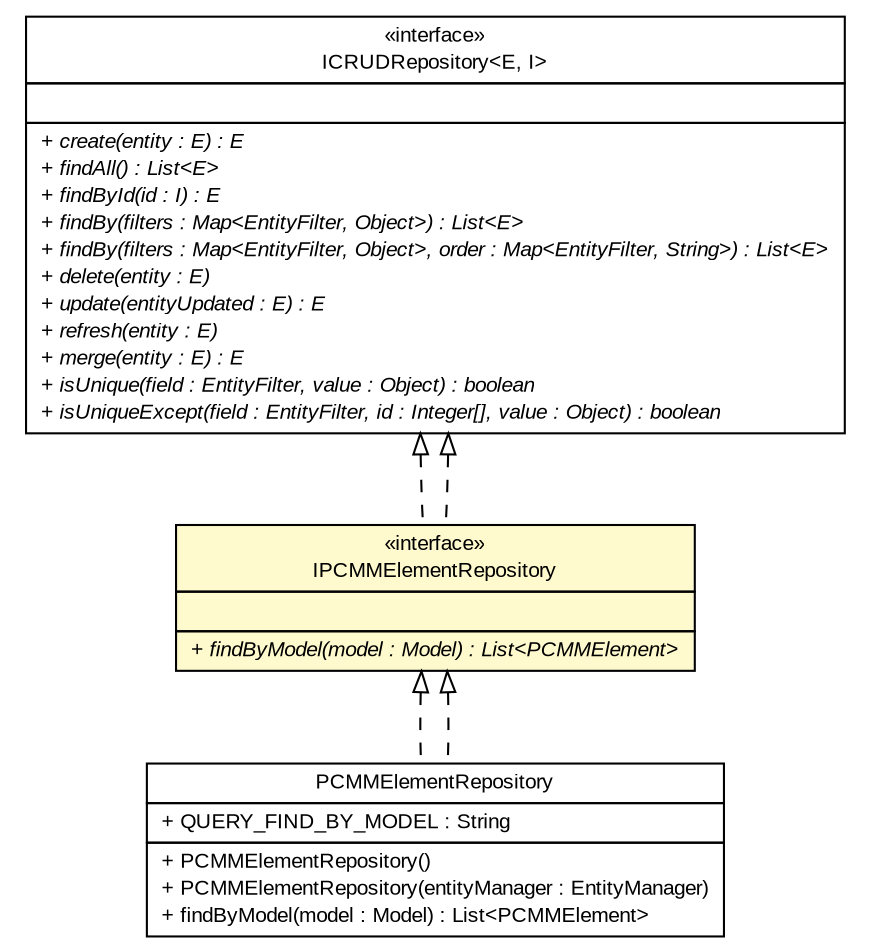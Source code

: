 #!/usr/local/bin/dot
#
# Class diagram 
# Generated by UMLGraph version R5_6-24-gf6e263 (http://www.umlgraph.org/)
#

digraph G {
	edge [fontname="arial",fontsize=10,labelfontname="arial",labelfontsize=10];
	node [fontname="arial",fontsize=10,shape=plaintext];
	nodesep=0.25;
	ranksep=0.5;
	// gov.sandia.cf.dao.ICRUDRepository<E, I>
	c170838 [label=<<table title="gov.sandia.cf.dao.ICRUDRepository" border="0" cellborder="1" cellspacing="0" cellpadding="2" port="p" href="./ICRUDRepository.html">
		<tr><td><table border="0" cellspacing="0" cellpadding="1">
<tr><td align="center" balign="center"> &#171;interface&#187; </td></tr>
<tr><td align="center" balign="center"> ICRUDRepository&lt;E, I&gt; </td></tr>
		</table></td></tr>
		<tr><td><table border="0" cellspacing="0" cellpadding="1">
<tr><td align="left" balign="left">  </td></tr>
		</table></td></tr>
		<tr><td><table border="0" cellspacing="0" cellpadding="1">
<tr><td align="left" balign="left"><font face="arial italic" point-size="10.0"> + create(entity : E) : E </font></td></tr>
<tr><td align="left" balign="left"><font face="arial italic" point-size="10.0"> + findAll() : List&lt;E&gt; </font></td></tr>
<tr><td align="left" balign="left"><font face="arial italic" point-size="10.0"> + findById(id : I) : E </font></td></tr>
<tr><td align="left" balign="left"><font face="arial italic" point-size="10.0"> + findBy(filters : Map&lt;EntityFilter, Object&gt;) : List&lt;E&gt; </font></td></tr>
<tr><td align="left" balign="left"><font face="arial italic" point-size="10.0"> + findBy(filters : Map&lt;EntityFilter, Object&gt;, order : Map&lt;EntityFilter, String&gt;) : List&lt;E&gt; </font></td></tr>
<tr><td align="left" balign="left"><font face="arial italic" point-size="10.0"> + delete(entity : E) </font></td></tr>
<tr><td align="left" balign="left"><font face="arial italic" point-size="10.0"> + update(entityUpdated : E) : E </font></td></tr>
<tr><td align="left" balign="left"><font face="arial italic" point-size="10.0"> + refresh(entity : E) </font></td></tr>
<tr><td align="left" balign="left"><font face="arial italic" point-size="10.0"> + merge(entity : E) : E </font></td></tr>
<tr><td align="left" balign="left"><font face="arial italic" point-size="10.0"> + isUnique(field : EntityFilter, value : Object) : boolean </font></td></tr>
<tr><td align="left" balign="left"><font face="arial italic" point-size="10.0"> + isUniqueExcept(field : EntityFilter, id : Integer[], value : Object) : boolean </font></td></tr>
		</table></td></tr>
		</table>>, URL="./ICRUDRepository.html", fontname="arial", fontcolor="black", fontsize=10.0];
	// gov.sandia.cf.dao.impl.PCMMElementRepository
	c170868 [label=<<table title="gov.sandia.cf.dao.impl.PCMMElementRepository" border="0" cellborder="1" cellspacing="0" cellpadding="2" port="p" href="./impl/PCMMElementRepository.html">
		<tr><td><table border="0" cellspacing="0" cellpadding="1">
<tr><td align="center" balign="center"> PCMMElementRepository </td></tr>
		</table></td></tr>
		<tr><td><table border="0" cellspacing="0" cellpadding="1">
<tr><td align="left" balign="left"> + QUERY_FIND_BY_MODEL : String </td></tr>
		</table></td></tr>
		<tr><td><table border="0" cellspacing="0" cellpadding="1">
<tr><td align="left" balign="left"> + PCMMElementRepository() </td></tr>
<tr><td align="left" balign="left"> + PCMMElementRepository(entityManager : EntityManager) </td></tr>
<tr><td align="left" balign="left"> + findByModel(model : Model) : List&lt;PCMMElement&gt; </td></tr>
		</table></td></tr>
		</table>>, URL="./impl/PCMMElementRepository.html", fontname="arial", fontcolor="black", fontsize=10.0];
	// gov.sandia.cf.dao.IPCMMElementRepository
	c170914 [label=<<table title="gov.sandia.cf.dao.IPCMMElementRepository" border="0" cellborder="1" cellspacing="0" cellpadding="2" port="p" bgcolor="lemonChiffon" href="./IPCMMElementRepository.html">
		<tr><td><table border="0" cellspacing="0" cellpadding="1">
<tr><td align="center" balign="center"> &#171;interface&#187; </td></tr>
<tr><td align="center" balign="center"> IPCMMElementRepository </td></tr>
		</table></td></tr>
		<tr><td><table border="0" cellspacing="0" cellpadding="1">
<tr><td align="left" balign="left">  </td></tr>
		</table></td></tr>
		<tr><td><table border="0" cellspacing="0" cellpadding="1">
<tr><td align="left" balign="left"><font face="arial italic" point-size="10.0"> + findByModel(model : Model) : List&lt;PCMMElement&gt; </font></td></tr>
		</table></td></tr>
		</table>>, URL="./IPCMMElementRepository.html", fontname="arial", fontcolor="black", fontsize=10.0];
	//gov.sandia.cf.dao.impl.PCMMElementRepository implements gov.sandia.cf.dao.IPCMMElementRepository
	c170914:p -> c170868:p [dir=back,arrowtail=empty,style=dashed];
	//gov.sandia.cf.dao.IPCMMElementRepository implements gov.sandia.cf.dao.ICRUDRepository<E, I>
	c170838:p -> c170914:p [dir=back,arrowtail=empty,style=dashed];
	//gov.sandia.cf.dao.IPCMMElementRepository implements gov.sandia.cf.dao.ICRUDRepository<E, I>
	c170838:p -> c170914:p [dir=back,arrowtail=empty,style=dashed];
	//gov.sandia.cf.dao.impl.PCMMElementRepository implements gov.sandia.cf.dao.IPCMMElementRepository
	c170914:p -> c170868:p [dir=back,arrowtail=empty,style=dashed];
}

